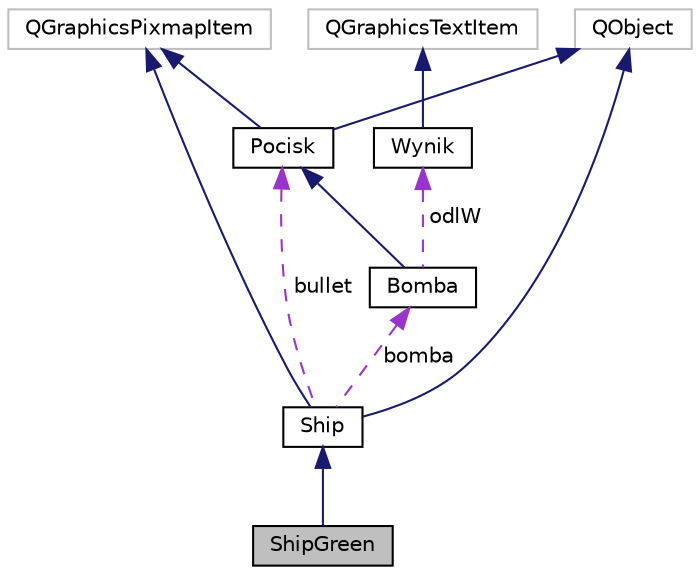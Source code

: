 digraph "ShipGreen"
{
 // LATEX_PDF_SIZE
  edge [fontname="Helvetica",fontsize="10",labelfontname="Helvetica",labelfontsize="10"];
  node [fontname="Helvetica",fontsize="10",shape=record];
  Node4 [label="ShipGreen",height=0.2,width=0.4,color="black", fillcolor="grey75", style="filled", fontcolor="black",tooltip="The ShipGreen class."];
  Node5 -> Node4 [dir="back",color="midnightblue",fontsize="10",style="solid",fontname="Helvetica"];
  Node5 [label="Ship",height=0.2,width=0.4,color="black", fillcolor="white", style="filled",URL="$class_ship.html",tooltip="The Ship class Klasa odpowiedzialna za realizacie wszystkich funkcjonalnosci statka kosmicznego."];
  Node6 -> Node5 [dir="back",color="midnightblue",fontsize="10",style="solid",fontname="Helvetica"];
  Node6 [label="QObject",height=0.2,width=0.4,color="grey75", fillcolor="white", style="filled",tooltip=" "];
  Node7 -> Node5 [dir="back",color="midnightblue",fontsize="10",style="solid",fontname="Helvetica"];
  Node7 [label="QGraphicsPixmapItem",height=0.2,width=0.4,color="grey75", fillcolor="white", style="filled",tooltip=" "];
  Node8 -> Node5 [dir="back",color="darkorchid3",fontsize="10",style="dashed",label=" bomba" ,fontname="Helvetica"];
  Node8 [label="Bomba",height=0.2,width=0.4,color="black", fillcolor="white", style="filled",URL="$class_bomba.html",tooltip="The Bomba class Klasa odpowiedzialna za wystrzal bomby, odliczanie czasu i jej znikniecie."];
  Node9 -> Node8 [dir="back",color="midnightblue",fontsize="10",style="solid",fontname="Helvetica"];
  Node9 [label="Pocisk",height=0.2,width=0.4,color="black", fillcolor="white", style="filled",URL="$class_pocisk.html",tooltip="The Pocisk class Klasa podstawowa zawierajaca wspolne cechy pociskow."];
  Node6 -> Node9 [dir="back",color="midnightblue",fontsize="10",style="solid",fontname="Helvetica"];
  Node7 -> Node9 [dir="back",color="midnightblue",fontsize="10",style="solid",fontname="Helvetica"];
  Node10 -> Node8 [dir="back",color="darkorchid3",fontsize="10",style="dashed",label=" odlW" ,fontname="Helvetica"];
  Node10 [label="Wynik",height=0.2,width=0.4,color="black", fillcolor="white", style="filled",URL="$class_wynik.html",tooltip="The Wynik class."];
  Node11 -> Node10 [dir="back",color="midnightblue",fontsize="10",style="solid",fontname="Helvetica"];
  Node11 [label="QGraphicsTextItem",height=0.2,width=0.4,color="grey75", fillcolor="white", style="filled",tooltip=" "];
  Node9 -> Node5 [dir="back",color="darkorchid3",fontsize="10",style="dashed",label=" bullet" ,fontname="Helvetica"];
}
